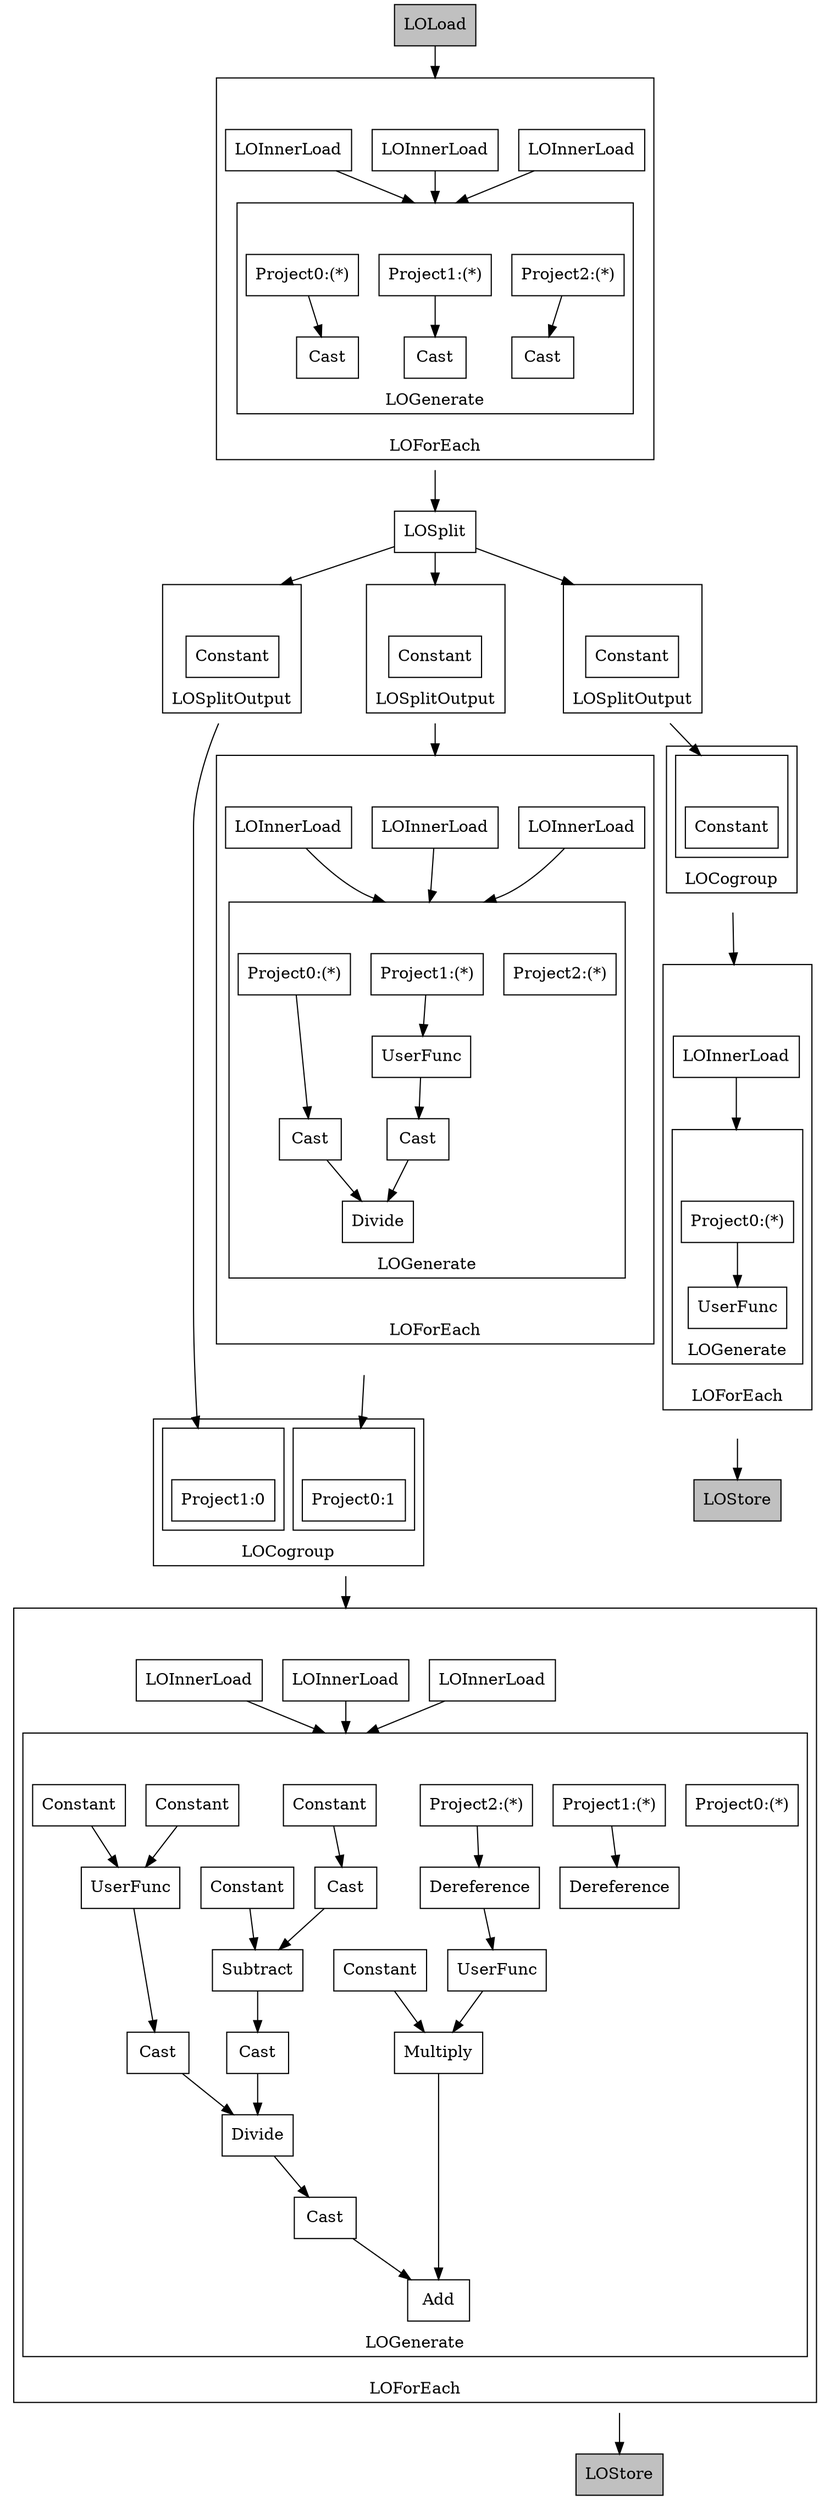#-----------------------------------------------
# New Logical Plan:
#-----------------------------------------------
digraph plan {
compound=true;
node [shape=rect];
1884473012 [label="LOStore", style="filled", fillcolor="gray"];
s1349006843_in [label="", style=invis, height=0, width=0];
s1349006843_out [label="", style=invis, height=0, width=0];
subgraph cluster_1349006843 {
label="LOForEach"labelloc=b;
1014593217 [label="LOInnerLoad"];
1248040939 [label="LOInnerLoad"];
1351281524 [label="LOInnerLoad"];
s2077652091_in [label="", style=invis, height=0, width=0];
s2077652091_out [label="", style=invis, height=0, width=0];
subgraph cluster_2077652091 {
label="LOGenerate"labelloc=b;
559514551 [label="Project0:(*)"];
s2077652091_in -> 559514551 [style=invis];
1624207630 [label="Project1:(*)"];
1393000393 [label="Dereference"];
1624207630 -> 1393000393
s2077652091_in -> 1624207630 [style=invis];
199020253 [label="Constant"];
1879721096 [label="Constant"];
1301353792 [label="Subtract"];
840529455 [label="Cast"];
815788200 [label="UserFunc"];
1416674952 [label="Constant"];
904723975 [label="Constant"];
1511627065 [label="Divide"];
2077440619 [label="Constant"];
1184537445 [label="Project2:(*)"];
1347430425 [label="Dereference"];
472117691 [label="UserFunc"];
1755350607 [label="Multiply"];
47309363 [label="Add"];
1428983720 [label="Cast"];
1619757639 [label="Cast"];
685450225 [label="Cast"];
1428983720 -> 1301353792
1879721096 -> 1301353792
1301353792 -> 840529455
1416674952 -> 815788200
904723975 -> 815788200
840529455 -> 1511627065
1619757639 -> 1511627065
1184537445 -> 1347430425
1347430425 -> 472117691
2077440619 -> 1755350607
472117691 -> 1755350607
685450225 -> 47309363
1755350607 -> 47309363
199020253 -> 1428983720
815788200 -> 1619757639
1511627065 -> 685450225
s2077652091_in -> 199020253 [style=invis];
s2077652091_in -> 1879721096 [style=invis];
s2077652091_in -> 1416674952 [style=invis];
s2077652091_in -> 904723975 [style=invis];
s2077652091_in -> 2077440619 [style=invis];
s2077652091_in -> 1184537445 [style=invis];
};
559514551 -> s2077652091_out [style=invis];
1393000393 -> s2077652091_out [style=invis];
47309363 -> s2077652091_out [style=invis];
1014593217 -> s2077652091_in [lhead=cluster_2077652091]
1248040939 -> s2077652091_in [lhead=cluster_2077652091]
1351281524 -> s2077652091_in [lhead=cluster_2077652091]
s1349006843_in -> 1014593217 [style=invis];
s1349006843_in -> 1248040939 [style=invis];
s1349006843_in -> 1351281524 [style=invis];
};
s2077652091_out -> s1349006843_out [style=invis];
s1993012929_out [label="", style=invis, height=0, width=0];
subgraph cluster_1993012929 {
label="LOCogroup"labelloc=b;
subgraph cluster_1993012929_322185831 {
label="";
s1993012929_322185831_in [label="", style=invis, height=0, width=0];
1741587908 [label="Project1:0"];
s1993012929_322185831_in -> 1741587908 [style=invis];
};
subgraph cluster_1993012929_1227469025 {
label="";
s1993012929_1227469025_in [label="", style=invis, height=0, width=0];
764314945 [label="Project0:1"];
s1993012929_1227469025_in -> 764314945 [style=invis];
};
};
1741587908 -> s1993012929_out [style=invis];
764314945 -> s1993012929_out [style=invis];
s141106670_in [label="", style=invis, height=0, width=0];
s141106670_out [label="", style=invis, height=0, width=0];
subgraph cluster_141106670 {
label="LOForEach"labelloc=b;
1579795854 [label="LOInnerLoad"];
s546579839_in [label="", style=invis, height=0, width=0];
s546579839_out [label="", style=invis, height=0, width=0];
subgraph cluster_546579839 {
label="LOGenerate"labelloc=b;
1633127083 [label="Project0:(*)"];
978391674 [label="UserFunc"];
1633127083 -> 978391674
s546579839_in -> 1633127083 [style=invis];
};
978391674 -> s546579839_out [style=invis];
1579795854 -> s546579839_in [lhead=cluster_546579839]
s141106670_in -> 1579795854 [style=invis];
};
s546579839_out -> s141106670_out [style=invis];
s1227469025_in [label="", style=invis, height=0, width=0];
s1227469025_out [label="", style=invis, height=0, width=0];
subgraph cluster_1227469025 {
label="LOForEach"labelloc=b;
222237550 [label="LOInnerLoad"];
672440717 [label="LOInnerLoad"];
1652180105 [label="LOInnerLoad"];
s190139698_in [label="", style=invis, height=0, width=0];
s190139698_out [label="", style=invis, height=0, width=0];
subgraph cluster_190139698 {
label="LOGenerate"labelloc=b;
682820082 [label="Project0:(*)"];
4508606 [label="Cast"];
741470887 [label="Project1:(*)"];
53594268 [label="UserFunc"];
963214183 [label="Divide"];
485367518 [label="Cast"];
682820082 -> 4508606
741470887 -> 53594268
4508606 -> 963214183
485367518 -> 963214183
53594268 -> 485367518
s190139698_in -> 682820082 [style=invis];
s190139698_in -> 741470887 [style=invis];
300533806 [label="Project2:(*)"];
s190139698_in -> 300533806 [style=invis];
};
963214183 -> s190139698_out [style=invis];
300533806 -> s190139698_out [style=invis];
222237550 -> s190139698_in [lhead=cluster_190139698]
672440717 -> s190139698_in [lhead=cluster_190139698]
1652180105 -> s190139698_in [lhead=cluster_190139698]
s1227469025_in -> 222237550 [style=invis];
s1227469025_in -> 672440717 [style=invis];
s1227469025_in -> 1652180105 [style=invis];
};
s190139698_out -> s1227469025_out [style=invis];
1343990093 [label="LOLoad", style="filled", fillcolor="gray"];
s665861146_out [label="", style=invis, height=0, width=0];
subgraph cluster_665861146 {
label="LOCogroup"labelloc=b;
subgraph cluster_665861146_1247275602 {
label="";
s665861146_1247275602_in [label="", style=invis, height=0, width=0];
590996305 [label="Constant"];
s665861146_1247275602_in -> 590996305 [style=invis];
};
};
590996305 -> s665861146_out [style=invis];
1951233716 [label="LOStore", style="filled", fillcolor="gray"];
1444239296 [label="LOSplit"];
s322185831_in [label="", style=invis, height=0, width=0];
s322185831_out [label="", style=invis, height=0, width=0];
subgraph cluster_322185831 {
label="LOSplitOutput"labelloc=b;
1915590067 [label="Constant"];
s322185831_in -> 1915590067 [style=invis];
};
1915590067 -> s322185831_out [style=invis];
s1170987530_in [label="", style=invis, height=0, width=0];
s1170987530_out [label="", style=invis, height=0, width=0];
subgraph cluster_1170987530 {
label="LOSplitOutput"labelloc=b;
1373164447 [label="Constant"];
s1170987530_in -> 1373164447 [style=invis];
};
1373164447 -> s1170987530_out [style=invis];
s1247275602_in [label="", style=invis, height=0, width=0];
s1247275602_out [label="", style=invis, height=0, width=0];
subgraph cluster_1247275602 {
label="LOSplitOutput"labelloc=b;
247420245 [label="Constant"];
s1247275602_in -> 247420245 [style=invis];
};
247420245 -> s1247275602_out [style=invis];
s1130213695_in [label="", style=invis, height=0, width=0];
s1130213695_out [label="", style=invis, height=0, width=0];
subgraph cluster_1130213695 {
label="LOForEach"labelloc=b;
s1008714150_in [label="", style=invis, height=0, width=0];
s1008714150_out [label="", style=invis, height=0, width=0];
subgraph cluster_1008714150 {
label="LOGenerate"labelloc=b;
342983234 [label="Project0:(*)"];
673105290 [label="Cast"];
342983234 -> 673105290
s1008714150_in -> 342983234 [style=invis];
73152903 [label="Project1:(*)"];
1120194637 [label="Cast"];
73152903 -> 1120194637
s1008714150_in -> 73152903 [style=invis];
1805640785 [label="Project2:(*)"];
1313257738 [label="Cast"];
1805640785 -> 1313257738
s1008714150_in -> 1805640785 [style=invis];
};
673105290 -> s1008714150_out [style=invis];
1120194637 -> s1008714150_out [style=invis];
1313257738 -> s1008714150_out [style=invis];
1222809632 [label="LOInnerLoad"];
2084240281 [label="LOInnerLoad"];
122130810 [label="LOInnerLoad"];
1222809632 -> s1008714150_in [lhead=cluster_1008714150]
2084240281 -> s1008714150_in [lhead=cluster_1008714150]
122130810 -> s1008714150_in [lhead=cluster_1008714150]
s1130213695_in -> 1222809632 [style=invis];
s1130213695_in -> 2084240281 [style=invis];
s1130213695_in -> 122130810 [style=invis];
};
s1008714150_out -> s1130213695_out [style=invis];
s1349006843_out -> 1884473012
s1993012929_out -> s1349006843_in [lhead=cluster_1349006843]
s141106670_out -> 1951233716
s1227469025_out -> s1993012929_1227469025_in [lhead=cluster_1993012929_1227469025]
1343990093 -> s1130213695_in [lhead=cluster_1130213695]
s665861146_out -> s141106670_in [lhead=cluster_141106670]
1444239296 -> s322185831_in [lhead=cluster_322185831]
1444239296 -> s1170987530_in [lhead=cluster_1170987530]
1444239296 -> s1247275602_in [lhead=cluster_1247275602]
s322185831_out -> s1993012929_322185831_in [lhead=cluster_1993012929_322185831]
s1170987530_out -> s1227469025_in [lhead=cluster_1227469025]
s1247275602_out -> s665861146_1247275602_in [lhead=cluster_665861146_1247275602]
s1130213695_out -> 1444239296
}
#-----------------------------------------------
# Physical Plan:
#-----------------------------------------------
digraph plan {
compound=true;
node [shape=rect];
487399272 [label="N: Store(file:/tmp/temp554147118/tmp-593389348,\norg.apache.pig.impl.io.InterStorage)", style="filled", fillcolor="gray"];
s487399305_in [label="", style=invis, height=0, width=0];
s487399305_out [label="", style=invis, height=0, width=0];
subgraph cluster_487399305 {
label="cogrpd: Local Rearrange[tuple]{int}(false)"labelloc=b;
487399304 [label="Project[int][0]"];
s487399305_in -> 487399304 [style=invis];
};
487399304 -> s487399305_out [style=invis];
487399205 [label="new_pagerank: Store(file:///Users/kyoungrok/Documents/workspace/PigPageRank/script/output/pagerank_single,\norg.apache.pig.builtin.PigStorage)", style="filled", fillcolor="gray"];
s487399206_in [label="", style=invis, height=0, width=0];
s487399206_out [label="", style=invis, height=0, width=0];
subgraph cluster_487399206 {
label="new_pagerank: New For Each(false,true,false)[bag]"labelloc=b;
487399271 [label="Project[int][0]"];
s487399206_in -> 487399271 [style=invis];
487399269 [label="Project[bag][2]"];
487399268 [label="Project[bag][1]"];
487399269 -> 487399268
s487399206_in -> 487399269 [style=invis];
487399239 [label="Constant(file:/tmp/temp554147118/tmp-593389348)"];
487399240 [label="Constant(0)"];
487399237 [label="Cast[float]"];
487399238 [label="POUserFunc(org.apache.pig.impl.builtin.ReadScalars)[long]"];
487399235 [label="Cast[double]"];
487399266 [label="Constant(1)"];
487399236 [label="Divide[float]"];
487399208 [label="Add[double]"];
487399209 [label="Multiply[double]"];
487399210 [label="POUserFunc(org.apache.pig.builtin.DoubleSum)[double]"];
487399211 [label="Project[bag][0]"];
487399212 [label="Project[bag][1]"];
487399243 [label="Constant(0.85)"];
487399213 [label="Constant(0.85)"];
487399244 [label="Cast[double]"];
487399241 [label="Cast[float]"];
487399242 [label="Subtract[double]"];
487399239 -> 487399238
487399240 -> 487399238
487399237 -> 487399236
487399238 -> 487399237
487399235 -> 487399208
487399266 -> 487399244
487399236 -> 487399235
487399209 -> 487399208
487399210 -> 487399209
487399211 -> 487399210
487399212 -> 487399211
487399243 -> 487399242
487399213 -> 487399209
487399244 -> 487399242
487399241 -> 487399236
487399242 -> 487399241
s487399206_in -> 487399239 [style=invis];
s487399206_in -> 487399240 [style=invis];
s487399206_in -> 487399266 [style=invis];
s487399206_in -> 487399212 [style=invis];
s487399206_in -> 487399243 [style=invis];
s487399206_in -> 487399213 [style=invis];
};
487399271 -> s487399206_out [style=invis];
487399268 -> s487399206_out [style=invis];
487399208 -> s487399206_out [style=invis];
1923940087 [label="previous_pagerank: Load(file:///Users/kyoungrok/Documents/workspace/PigPageRank/script/output/graph,\norg.apache.pig.builtin.PigStorage)", style="filled", fillcolor="gray"];
s487399368_in [label="", style=invis, height=0, width=0];
s487399368_out [label="", style=invis, height=0, width=0];
subgraph cluster_487399368 {
label="previous_pagerank: New For Each(false,false,false)[bag]"labelloc=b;
1923940088 [label="Project[bytearray][0]"];
1923940089 [label="Cast[int]"];
1923940088 -> 1923940089
s487399368_in -> 1923940088 [style=invis];
1923940091 [label="Project[bytearray][1]"];
1923940092 [label="Cast[bag:{(int)}]"];
1923940091 -> 1923940092
s487399368_in -> 1923940091 [style=invis];
1923940094 [label="Project[bytearray][2]"];
1923940095 [label="Cast[float]"];
1923940094 -> 1923940095
s487399368_in -> 1923940094 [style=invis];
};
1923940089 -> s487399368_out [style=invis];
1923940092 -> s487399368_out [style=invis];
1923940095 -> s487399368_out [style=invis];
487399330 [label="cogrpd: Global Rearrange[tuple]"];
487399300 [label="p_groupd: Package[tuple]{chararray}"];
s487399299_in [label="", style=invis, height=0, width=0];
s487399299_out [label="", style=invis, height=0, width=0];
subgraph cluster_487399299 {
label="p_groupd: Local Rearrange[tuple]{chararray}(false)"labelloc=b;
487399298 [label="Constant(all)"];
s487399299_in -> 487399298 [style=invis];
};
487399298 -> s487399299_out [style=invis];
487399367 [label="previous_pagerank: Split"];
487399329 [label="cogrpd: Package[tuple]{int}"];
s487399366_in [label="", style=invis, height=0, width=0];
s487399366_out [label="", style=invis, height=0, width=0];
subgraph cluster_487399366 {
label="previous_pagerank: Filter[bag]"labelloc=b;
487399365 [label="Constant(true)"];
s487399366_in -> 487399365 [style=invis];
};
487399365 -> s487399366_out [style=invis];
s487399332_in [label="", style=invis, height=0, width=0];
s487399332_out [label="", style=invis, height=0, width=0];
subgraph cluster_487399332 {
label="previous_pagerank: Filter[bag]"labelloc=b;
487399331 [label="Constant(true)"];
s487399332_in -> 487399331 [style=invis];
};
487399331 -> s487399332_out [style=invis];
s487399273_in [label="", style=invis, height=0, width=0];
s487399273_out [label="", style=invis, height=0, width=0];
subgraph cluster_487399273 {
label="N: New For Each(false)[bag]"labelloc=b;
487399297 [label="Project[bag][1]"];
487399275 [label="POUserFunc(org.apache.pig.builtin.COUNT)[long]"];
487399297 -> 487399275
s487399273_in -> 487399297 [style=invis];
};
487399275 -> s487399273_out [style=invis];
s487399333_in [label="", style=invis, height=0, width=0];
s487399333_out [label="", style=invis, height=0, width=0];
subgraph cluster_487399333 {
label="outbound_pagerank: New For Each(false,true)[bag]"labelloc=b;
487399359 [label="Divide[float]"];
487399360 [label="Cast[float]"];
487399364 [label="Project[float][2]"];
487399363 [label="Cast[float]"];
487399362 [label="Project[bag][1]"];
487399361 [label="POUserFunc(org.apache.pig.builtin.COUNT)[long]"];
487399360 -> 487399359
487399364 -> 487399363
487399363 -> 487399359
487399362 -> 487399361
487399361 -> 487399360
s487399333_in -> 487399364 [style=invis];
s487399333_in -> 487399362 [style=invis];
487399335 [label="Project[bag][1]"];
s487399333_in -> 487399335 [style=invis];
};
487399359 -> s487399333_out [style=invis];
487399335 -> s487399333_out [style=invis];
s487399303_in [label="", style=invis, height=0, width=0];
s487399303_out [label="", style=invis, height=0, width=0];
subgraph cluster_487399303 {
label="previous_pagerank: Filter[bag]"labelloc=b;
487399302 [label="Constant(true)"];
s487399303_in -> 487399302 [style=invis];
};
487399302 -> s487399303_out [style=invis];
487399301 [label="p_groupd: Global Rearrange[tuple]"];
s487399328_in [label="", style=invis, height=0, width=0];
s487399328_out [label="", style=invis, height=0, width=0];
subgraph cluster_487399328 {
label="cogrpd: Local Rearrange[tuple]{int}(false)"labelloc=b;
487399306 [label="Project[int][1]"];
s487399328_in -> 487399306 [style=invis];
};
487399306 -> s487399328_out [style=invis];
s487399305_out -> 487399330
s487399206_out -> 487399205
1923940087 -> s487399368_in [lhead=cluster_487399368]
s487399368_out -> 487399367
487399330 -> 487399329
487399300 -> s487399273_in [lhead=cluster_487399273]
s487399299_out -> 487399301
487399367 -> s487399366_in [lhead=cluster_487399366]
487399367 -> s487399332_in [lhead=cluster_487399332]
487399367 -> s487399303_in [lhead=cluster_487399303]
487399329 -> s487399206_in [lhead=cluster_487399206]
s487399366_out -> s487399333_in [lhead=cluster_487399333]
s487399332_out -> s487399305_in [lhead=cluster_487399305]
s487399273_out -> 487399272
s487399333_out -> s487399328_in [lhead=cluster_487399328]
s487399303_out -> s487399299_in [lhead=cluster_487399299]
487399301 -> 487399300
s487399328_out -> 487399330
}

#--------------------------------------------------
# Map Reduce Plan                                  
#--------------------------------------------------
digraph plan {
compound=true;
node [shape=rect];
s487399204_in [label="", style=invis, height=0, width=0];
s487399204_out [label="", style=invis, height=0, width=0];
subgraph cluster_487399204 {
label="Map - Combine - Reduce Parallelism: 1, Global Sort: false"; style="filled"; fillcolor="#EEEEEE"labelloc=b;
s0_in [label="", style=invis, height=0, width=0];
s0_out [label="", style=invis, height=0, width=0];
subgraph cluster_0 {
label="Map"; style="filled"; fillcolor="white"labelloc=b;
487399113 [label="Split"];
487399118 [label="Pre Combiner Local Rearrange[tuple]{Unknown}"];
s487399120_in [label="", style=invis, height=0, width=0];
s487399120_out [label="", style=invis, height=0, width=0];
subgraph cluster_487399120 {
label="p_groupd: Local Rearrange[tuple]{chararray}(false)"labelloc=b;
487399119 [label="Project[chararray][0]"];
s487399120_in -> 487399119 [style=invis];
};
487399119 -> s487399120_out [style=invis];
s487399173_in [label="", style=invis, height=0, width=0];
s487399173_out [label="", style=invis, height=0, width=0];
subgraph cluster_487399173 {
label="N: New For Each(false,false)[bag]"labelloc=b;
487399151 [label="Project[chararray][0]"];
s487399173_in -> 487399151 [style=invis];
487399150 [label="POUserFunc(org.apache.pig.builtin.COUNT$Initial)[tuple]"];
487399149 [label="Project[bag][1]"];
487399149 -> 487399150
s487399173_in -> 487399149 [style=invis];
};
487399151 -> s487399173_out [style=invis];
487399150 -> s487399173_out [style=invis];
487399118 -> s487399173_in [lhead=cluster_487399173]
s487399173_out -> s487399120_in [lhead=cluster_487399120]
487399113 -> 487399118
487399182 [label="Store(file:/tmp/temp554147118/tmp-1001263255,\norg.apache.pig.impl.io.InterStorage)", style="filled", fillcolor="gray"];
487399113 -> 487399182
s487399113_out [label="", style=invis, height=0, width=0];
s487399120_out -> s487399113_out [style=invis];
487399182 -> s487399113_out [style=invis];
1923940087 [label="previous_pagerank: Load(file:///Users/kyoungrok/Documents/workspace/PigPageRank/script/output/graph,\norg.apache.pig.builtin.PigStorage)", style="filled", fillcolor="gray"];
s487399368_in [label="", style=invis, height=0, width=0];
s487399368_out [label="", style=invis, height=0, width=0];
subgraph cluster_487399368 {
label="previous_pagerank: New For Each(false,false,false)[bag]"labelloc=b;
1923940088 [label="Project[bytearray][0]"];
1923940089 [label="Cast[int]"];
1923940088 -> 1923940089
s487399368_in -> 1923940088 [style=invis];
1923940091 [label="Project[bytearray][1]"];
1923940092 [label="Cast[bag:{(int)}]"];
1923940091 -> 1923940092
s487399368_in -> 1923940091 [style=invis];
1923940094 [label="Project[bytearray][2]"];
1923940095 [label="Cast[float]"];
1923940094 -> 1923940095
s487399368_in -> 1923940094 [style=invis];
};
1923940089 -> s487399368_out [style=invis];
1923940092 -> s487399368_out [style=invis];
1923940095 -> s487399368_out [style=invis];
1923940087 -> s487399368_in [lhead=cluster_487399368]
s487399368_out -> 487399113
s0_in -> 1923940087 [style=invis];
};
s487399113_out -> s0_out [style=invis];
s1_in [label="", style=invis, height=0, width=0];
s1_out [label="", style=invis, height=0, width=0];
subgraph cluster_1 {
label="Combine"; style="filled"; fillcolor="white"labelloc=b;
s487399148_in [label="", style=invis, height=0, width=0];
s487399148_out [label="", style=invis, height=0, width=0];
subgraph cluster_487399148 {
label="N: New For Each(false,false)[bag]"labelloc=b;
487399147 [label="Project[chararray][0]"];
s487399148_in -> 487399147 [style=invis];
487399146 [label="POUserFunc(org.apache.pig.builtin.COUNT$Intermediate)[tuple]"];
487399145 [label="Project[bag][1]"];
487399145 -> 487399146
s487399148_in -> 487399145 [style=invis];
};
487399147 -> s487399148_out [style=invis];
487399146 -> s487399148_out [style=invis];
s487399116_in [label="", style=invis, height=0, width=0];
s487399116_out [label="", style=invis, height=0, width=0];
subgraph cluster_487399116 {
label="p_groupd: Local Rearrange[tuple]{chararray}(false)"labelloc=b;
487399115 [label="Project[chararray][0]"];
s487399116_in -> 487399115 [style=invis];
};
487399115 -> s487399116_out [style=invis];
487399143 [label="POCombinerPackage[tuple]{chararray}"];
s487399148_out -> s487399116_in [lhead=cluster_487399116]
487399143 -> s487399148_in [lhead=cluster_487399148]
s1_in -> 487399143 [style=invis];
};
s487399116_out -> s1_out [style=invis];
s2_in [label="", style=invis, height=0, width=0];
s2_out [label="", style=invis, height=0, width=0];
subgraph cluster_2 {
label="Reduce"; style="filled"; fillcolor="white"labelloc=b;
487399272 [label="N: Store(file:/tmp/temp554147118/tmp-593389348,\norg.apache.pig.impl.io.InterStorage)", style="filled", fillcolor="gray"];
487399114 [label="POCombinerPackage[tuple]{chararray}"];
s487399273_in [label="", style=invis, height=0, width=0];
s487399273_out [label="", style=invis, height=0, width=0];
subgraph cluster_487399273 {
label="N: New For Each(false)[bag]"labelloc=b;
487399144 [label="Project[bag][1]"];
487399275 [label="POUserFunc(org.apache.pig.builtin.COUNT$Final)[long]"];
487399144 -> 487399275
s487399273_in -> 487399144 [style=invis];
};
487399275 -> s487399273_out [style=invis];
487399114 -> s487399273_in [lhead=cluster_487399273]
s487399273_out -> 487399272
s2_in -> 487399114 [style=invis];
};
487399272 -> s2_out [style=invis];
s0_out -> s1_in [lhead=cluster_1]
s1_out -> s2_in [lhead=cluster_2]
s487399204_in -> s0_in [style=invis];
};
s2_out -> s487399204_out [style=invis];
s487399175_in [label="", style=invis, height=0, width=0];
s487399175_out [label="", style=invis, height=0, width=0];
subgraph cluster_487399175 {
label="Map - Reduce, Global Sort: false"; style="filled"; fillcolor="#EEEEEE"labelloc=b;
s3_in [label="", style=invis, height=0, width=0];
s3_out [label="", style=invis, height=0, width=0];
subgraph cluster_3 {
label="Map"; style="filled"; fillcolor="white"labelloc=b;
s487399305_in [label="", style=invis, height=0, width=0];
s487399305_out [label="", style=invis, height=0, width=0];
subgraph cluster_487399305 {
label="cogrpd: Local Rearrange[tuple]{int}(false)"labelloc=b;
487399304 [label="Project[int][0]"];
s487399305_in -> 487399304 [style=invis];
};
487399304 -> s487399305_out [style=invis];
s487399328_in [label="", style=invis, height=0, width=0];
s487399328_out [label="", style=invis, height=0, width=0];
subgraph cluster_487399328 {
label="cogrpd: Local Rearrange[tuple]{int}(false)"labelloc=b;
487399306 [label="Project[int][1]"];
s487399328_in -> 487399306 [style=invis];
};
487399306 -> s487399328_out [style=invis];
487399174 [label="Union[tuple]"];
487399179 [label="Load(file:/tmp/temp554147118/tmp-1001263255,\norg.apache.pig.impl.io.InterStorage)", style="filled", fillcolor="gray"];
487399177 [label="Load(file:/tmp/temp554147118/tmp-1001263255,\norg.apache.pig.impl.io.InterStorage)", style="filled", fillcolor="gray"];
s487399333_in [label="", style=invis, height=0, width=0];
s487399333_out [label="", style=invis, height=0, width=0];
subgraph cluster_487399333 {
label="outbound_pagerank: New For Each(false,true)[bag]"labelloc=b;
487399359 [label="Divide[float]"];
487399360 [label="Cast[float]"];
487399364 [label="Project[float][2]"];
487399363 [label="Cast[float]"];
487399362 [label="Project[bag][1]"];
487399361 [label="POUserFunc(org.apache.pig.builtin.COUNT)[long]"];
487399360 -> 487399359
487399364 -> 487399363
487399363 -> 487399359
487399362 -> 487399361
487399361 -> 487399360
s487399333_in -> 487399364 [style=invis];
s487399333_in -> 487399362 [style=invis];
487399335 [label="Project[bag][1]"];
s487399333_in -> 487399335 [style=invis];
};
487399359 -> s487399333_out [style=invis];
487399335 -> s487399333_out [style=invis];
s487399305_out -> 487399174
s487399328_out -> 487399174
487399179 -> s487399333_in [lhead=cluster_487399333]
487399177 -> s487399305_in [lhead=cluster_487399305]
s487399333_out -> s487399328_in [lhead=cluster_487399328]
s3_in -> 487399179 [style=invis];
s3_in -> 487399177 [style=invis];
};
487399174 -> s3_out [style=invis];
s4_in [label="", style=invis, height=0, width=0];
s4_out [label="", style=invis, height=0, width=0];
subgraph cluster_4 {
label="Reduce"; style="filled"; fillcolor="white"labelloc=b;
487399205 [label="new_pagerank: Store(file:///Users/kyoungrok/Documents/workspace/PigPageRank/script/output/pagerank_single,\norg.apache.pig.builtin.PigStorage)", style="filled", fillcolor="gray"];
s487399206_in [label="", style=invis, height=0, width=0];
s487399206_out [label="", style=invis, height=0, width=0];
subgraph cluster_487399206 {
label="new_pagerank: New For Each(false,true,false)[bag]"labelloc=b;
487399271 [label="Project[int][0]"];
s487399206_in -> 487399271 [style=invis];
487399269 [label="Project[bag][2]"];
487399268 [label="Project[bag][1]"];
487399269 -> 487399268
s487399206_in -> 487399269 [style=invis];
487399239 [label="Constant(file:/tmp/temp554147118/tmp-593389348)"];
487399240 [label="Constant(0)"];
487399237 [label="Cast[float]"];
487399238 [label="POUserFunc(org.apache.pig.impl.builtin.ReadScalars)[long]"];
487399235 [label="Cast[double]"];
487399266 [label="Constant(1)"];
487399236 [label="Divide[float]"];
487399208 [label="Add[double]"];
487399209 [label="Multiply[double]"];
487399210 [label="POUserFunc(org.apache.pig.builtin.DoubleSum)[double]"];
487399211 [label="Project[bag][0]"];
487399212 [label="Project[bag][1]"];
487399243 [label="Constant(0.85)"];
487399213 [label="Constant(0.85)"];
487399244 [label="Cast[double]"];
487399241 [label="Cast[float]"];
487399242 [label="Subtract[double]"];
487399239 -> 487399238
487399240 -> 487399238
487399237 -> 487399236
487399238 -> 487399237
487399235 -> 487399208
487399266 -> 487399244
487399236 -> 487399235
487399209 -> 487399208
487399210 -> 487399209
487399211 -> 487399210
487399212 -> 487399211
487399243 -> 487399242
487399213 -> 487399209
487399244 -> 487399242
487399241 -> 487399236
487399242 -> 487399241
s487399206_in -> 487399239 [style=invis];
s487399206_in -> 487399240 [style=invis];
s487399206_in -> 487399266 [style=invis];
s487399206_in -> 487399212 [style=invis];
s487399206_in -> 487399243 [style=invis];
s487399206_in -> 487399213 [style=invis];
};
487399271 -> s487399206_out [style=invis];
487399268 -> s487399206_out [style=invis];
487399208 -> s487399206_out [style=invis];
487399329 [label="cogrpd: Package[tuple]{int}"];
s487399206_out -> 487399205
487399329 -> s487399206_in [lhead=cluster_487399206]
s4_in -> 487399329 [style=invis];
};
487399205 -> s4_out [style=invis];
s3_out -> s4_in [lhead=cluster_4]
s487399175_in -> s3_in [style=invis];
};
s4_out -> s487399175_out [style=invis];
s487399204_out -> s487399175_in [lhead=cluster_487399175]
s487399204_out -> s487399175_in [lhead=cluster_487399175]
}

